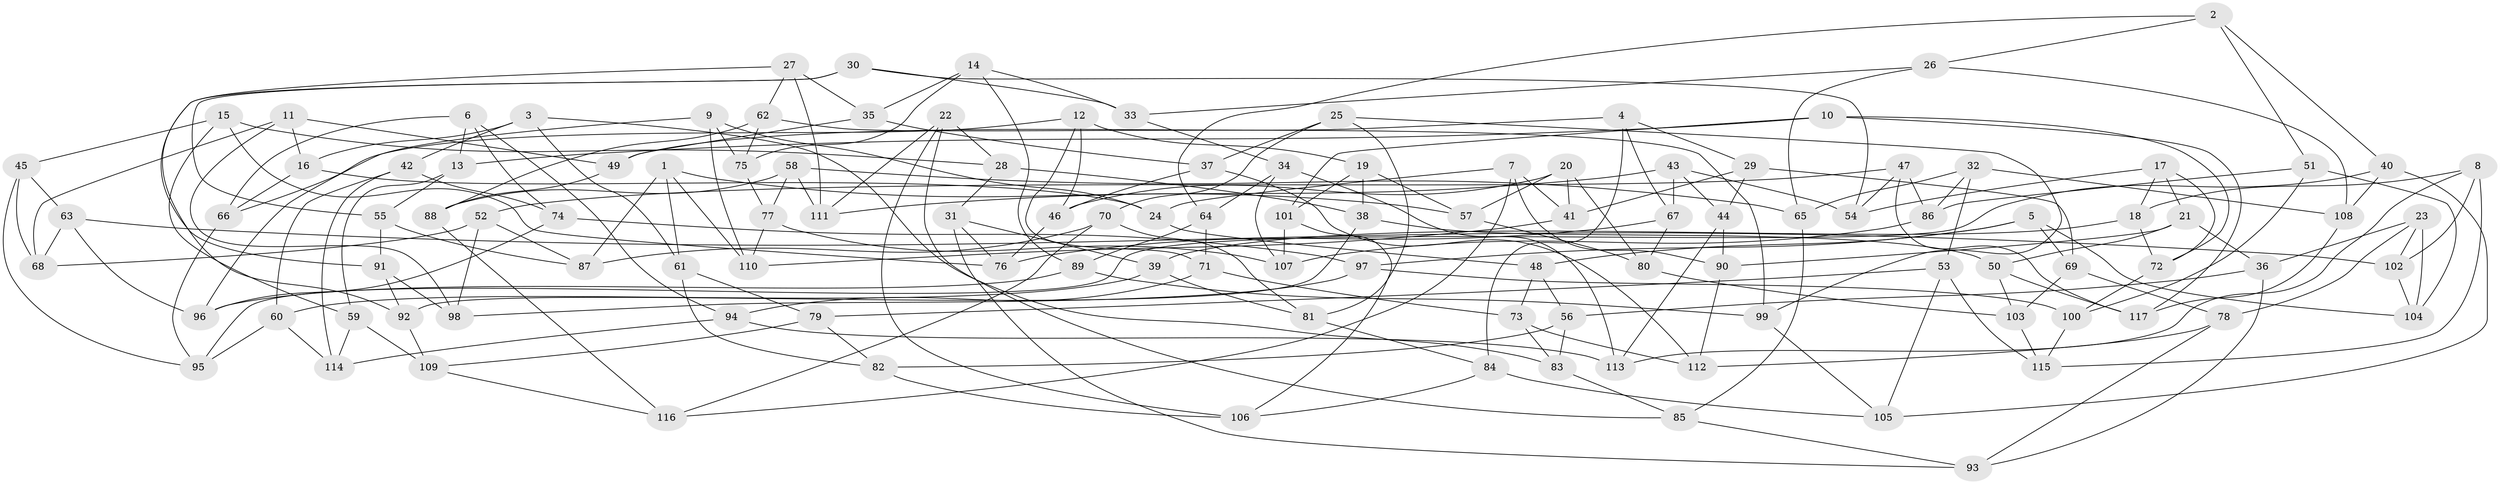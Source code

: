 // coarse degree distribution, {5: 0.10344827586206896, 13: 0.017241379310344827, 6: 0.25862068965517243, 11: 0.034482758620689655, 9: 0.017241379310344827, 8: 0.034482758620689655, 10: 0.06896551724137931, 7: 0.017241379310344827, 4: 0.3620689655172414, 3: 0.08620689655172414}
// Generated by graph-tools (version 1.1) at 2025/20/03/04/25 18:20:45]
// undirected, 117 vertices, 234 edges
graph export_dot {
graph [start="1"]
  node [color=gray90,style=filled];
  1;
  2;
  3;
  4;
  5;
  6;
  7;
  8;
  9;
  10;
  11;
  12;
  13;
  14;
  15;
  16;
  17;
  18;
  19;
  20;
  21;
  22;
  23;
  24;
  25;
  26;
  27;
  28;
  29;
  30;
  31;
  32;
  33;
  34;
  35;
  36;
  37;
  38;
  39;
  40;
  41;
  42;
  43;
  44;
  45;
  46;
  47;
  48;
  49;
  50;
  51;
  52;
  53;
  54;
  55;
  56;
  57;
  58;
  59;
  60;
  61;
  62;
  63;
  64;
  65;
  66;
  67;
  68;
  69;
  70;
  71;
  72;
  73;
  74;
  75;
  76;
  77;
  78;
  79;
  80;
  81;
  82;
  83;
  84;
  85;
  86;
  87;
  88;
  89;
  90;
  91;
  92;
  93;
  94;
  95;
  96;
  97;
  98;
  99;
  100;
  101;
  102;
  103;
  104;
  105;
  106;
  107;
  108;
  109;
  110;
  111;
  112;
  113;
  114;
  115;
  116;
  117;
  1 -- 110;
  1 -- 87;
  1 -- 57;
  1 -- 61;
  2 -- 26;
  2 -- 64;
  2 -- 40;
  2 -- 51;
  3 -- 83;
  3 -- 61;
  3 -- 42;
  3 -- 16;
  4 -- 29;
  4 -- 84;
  4 -- 67;
  4 -- 49;
  5 -- 104;
  5 -- 69;
  5 -- 97;
  5 -- 48;
  6 -- 74;
  6 -- 13;
  6 -- 66;
  6 -- 94;
  7 -- 41;
  7 -- 24;
  7 -- 90;
  7 -- 116;
  8 -- 115;
  8 -- 102;
  8 -- 113;
  8 -- 18;
  9 -- 110;
  9 -- 96;
  9 -- 24;
  9 -- 75;
  10 -- 117;
  10 -- 72;
  10 -- 101;
  10 -- 13;
  11 -- 98;
  11 -- 16;
  11 -- 49;
  11 -- 68;
  12 -- 66;
  12 -- 19;
  12 -- 46;
  12 -- 71;
  13 -- 55;
  13 -- 59;
  14 -- 33;
  14 -- 35;
  14 -- 89;
  14 -- 75;
  15 -- 45;
  15 -- 28;
  15 -- 59;
  15 -- 76;
  16 -- 24;
  16 -- 66;
  17 -- 54;
  17 -- 72;
  17 -- 18;
  17 -- 21;
  18 -- 39;
  18 -- 72;
  19 -- 101;
  19 -- 38;
  19 -- 57;
  20 -- 80;
  20 -- 57;
  20 -- 41;
  20 -- 46;
  21 -- 90;
  21 -- 36;
  21 -- 50;
  22 -- 106;
  22 -- 85;
  22 -- 28;
  22 -- 111;
  23 -- 104;
  23 -- 78;
  23 -- 102;
  23 -- 36;
  24 -- 48;
  25 -- 37;
  25 -- 99;
  25 -- 81;
  25 -- 70;
  26 -- 65;
  26 -- 33;
  26 -- 108;
  27 -- 111;
  27 -- 35;
  27 -- 91;
  27 -- 62;
  28 -- 31;
  28 -- 38;
  29 -- 41;
  29 -- 69;
  29 -- 44;
  30 -- 55;
  30 -- 54;
  30 -- 33;
  30 -- 92;
  31 -- 93;
  31 -- 76;
  31 -- 39;
  32 -- 65;
  32 -- 53;
  32 -- 86;
  32 -- 108;
  33 -- 34;
  34 -- 64;
  34 -- 113;
  34 -- 107;
  35 -- 49;
  35 -- 37;
  36 -- 93;
  36 -- 56;
  37 -- 46;
  37 -- 112;
  38 -- 92;
  38 -- 50;
  39 -- 81;
  39 -- 60;
  40 -- 105;
  40 -- 95;
  40 -- 108;
  41 -- 110;
  42 -- 114;
  42 -- 60;
  42 -- 74;
  43 -- 111;
  43 -- 67;
  43 -- 44;
  43 -- 54;
  44 -- 113;
  44 -- 90;
  45 -- 95;
  45 -- 63;
  45 -- 68;
  46 -- 76;
  47 -- 52;
  47 -- 54;
  47 -- 86;
  47 -- 117;
  48 -- 56;
  48 -- 73;
  49 -- 88;
  50 -- 103;
  50 -- 117;
  51 -- 100;
  51 -- 86;
  51 -- 104;
  52 -- 87;
  52 -- 68;
  52 -- 98;
  53 -- 79;
  53 -- 115;
  53 -- 105;
  55 -- 91;
  55 -- 87;
  56 -- 83;
  56 -- 82;
  57 -- 80;
  58 -- 65;
  58 -- 111;
  58 -- 88;
  58 -- 77;
  59 -- 109;
  59 -- 114;
  60 -- 114;
  60 -- 95;
  61 -- 82;
  61 -- 79;
  62 -- 99;
  62 -- 75;
  62 -- 88;
  63 -- 102;
  63 -- 68;
  63 -- 96;
  64 -- 71;
  64 -- 89;
  65 -- 85;
  66 -- 95;
  67 -- 80;
  67 -- 76;
  69 -- 103;
  69 -- 78;
  70 -- 116;
  70 -- 87;
  70 -- 81;
  71 -- 94;
  71 -- 73;
  72 -- 100;
  73 -- 83;
  73 -- 112;
  74 -- 96;
  74 -- 97;
  75 -- 77;
  77 -- 107;
  77 -- 110;
  78 -- 112;
  78 -- 93;
  79 -- 109;
  79 -- 82;
  80 -- 103;
  81 -- 84;
  82 -- 106;
  83 -- 85;
  84 -- 105;
  84 -- 106;
  85 -- 93;
  86 -- 107;
  88 -- 116;
  89 -- 96;
  89 -- 99;
  90 -- 112;
  91 -- 92;
  91 -- 98;
  92 -- 109;
  94 -- 114;
  94 -- 113;
  97 -- 98;
  97 -- 100;
  99 -- 105;
  100 -- 115;
  101 -- 107;
  101 -- 106;
  102 -- 104;
  103 -- 115;
  108 -- 117;
  109 -- 116;
}
